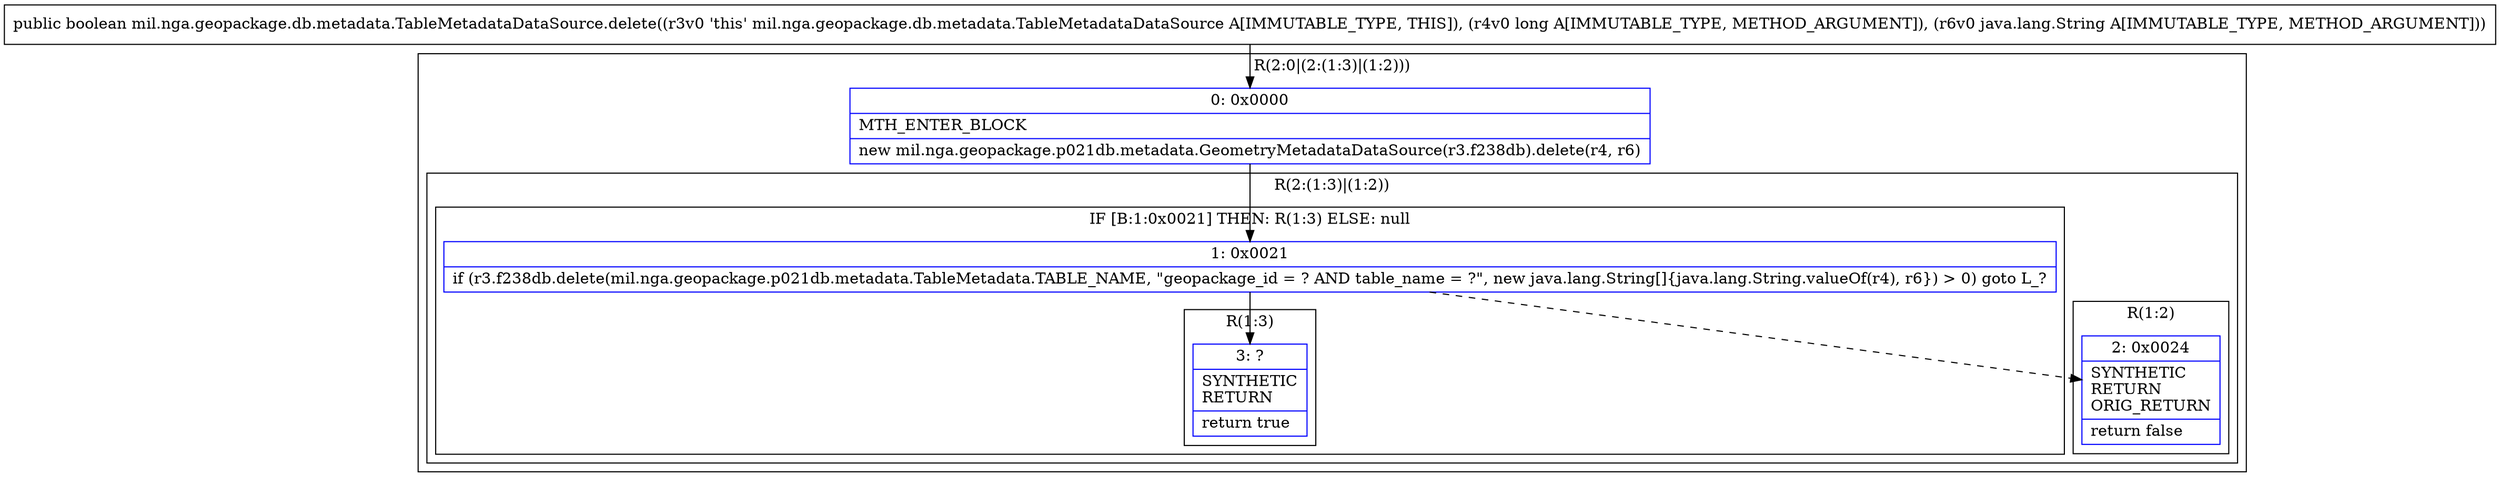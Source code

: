 digraph "CFG formil.nga.geopackage.db.metadata.TableMetadataDataSource.delete(JLjava\/lang\/String;)Z" {
subgraph cluster_Region_1093493513 {
label = "R(2:0|(2:(1:3)|(1:2)))";
node [shape=record,color=blue];
Node_0 [shape=record,label="{0\:\ 0x0000|MTH_ENTER_BLOCK\l|new mil.nga.geopackage.p021db.metadata.GeometryMetadataDataSource(r3.f238db).delete(r4, r6)\l}"];
subgraph cluster_Region_195648462 {
label = "R(2:(1:3)|(1:2))";
node [shape=record,color=blue];
subgraph cluster_IfRegion_2077234588 {
label = "IF [B:1:0x0021] THEN: R(1:3) ELSE: null";
node [shape=record,color=blue];
Node_1 [shape=record,label="{1\:\ 0x0021|if (r3.f238db.delete(mil.nga.geopackage.p021db.metadata.TableMetadata.TABLE_NAME, \"geopackage_id = ? AND table_name = ?\", new java.lang.String[]\{java.lang.String.valueOf(r4), r6\}) \> 0) goto L_?\l}"];
subgraph cluster_Region_1290954556 {
label = "R(1:3)";
node [shape=record,color=blue];
Node_3 [shape=record,label="{3\:\ ?|SYNTHETIC\lRETURN\l|return true\l}"];
}
}
subgraph cluster_Region_1726836864 {
label = "R(1:2)";
node [shape=record,color=blue];
Node_2 [shape=record,label="{2\:\ 0x0024|SYNTHETIC\lRETURN\lORIG_RETURN\l|return false\l}"];
}
}
}
MethodNode[shape=record,label="{public boolean mil.nga.geopackage.db.metadata.TableMetadataDataSource.delete((r3v0 'this' mil.nga.geopackage.db.metadata.TableMetadataDataSource A[IMMUTABLE_TYPE, THIS]), (r4v0 long A[IMMUTABLE_TYPE, METHOD_ARGUMENT]), (r6v0 java.lang.String A[IMMUTABLE_TYPE, METHOD_ARGUMENT])) }"];
MethodNode -> Node_0;
Node_0 -> Node_1;
Node_1 -> Node_2[style=dashed];
Node_1 -> Node_3;
}

